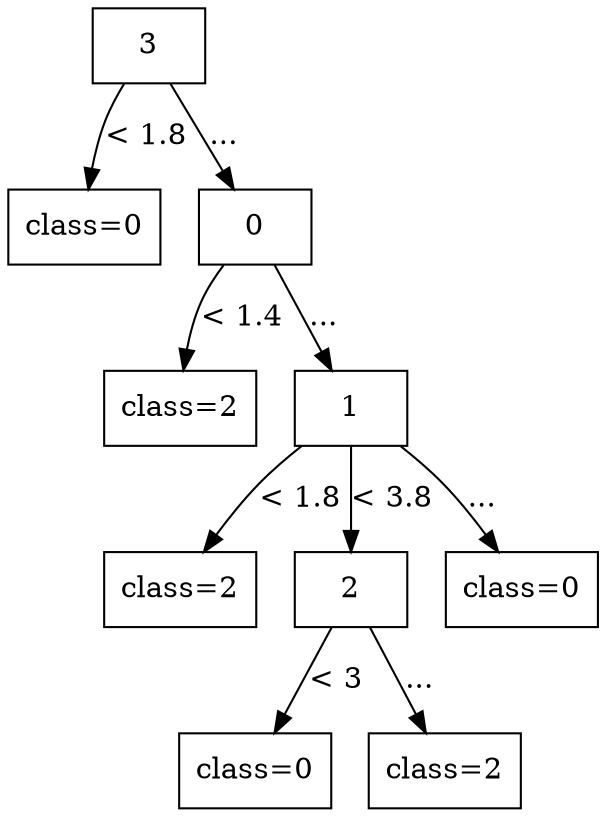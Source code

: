 digraph G {
node [shape=box];

0 [label="3"];

1 [label="class=0"];
2 [label="0"];

0 -> 1 [label="< 1.8"];
0 -> 2 [label="..."];

3 [label="class=2"];
4 [label="1"];

2 -> 3 [label="< 1.4"];
2 -> 4 [label="..."];

5 [label="class=2"];
6 [label="2"];
9 [label="class=0"];

4 -> 5 [label="< 1.8"];
4 -> 6 [label="< 3.8"];
4 -> 9 [label="..."];

7 [label="class=0"];
8 [label="class=2"];

6 -> 7 [label="< 3"];
6 -> 8 [label="..."];

}